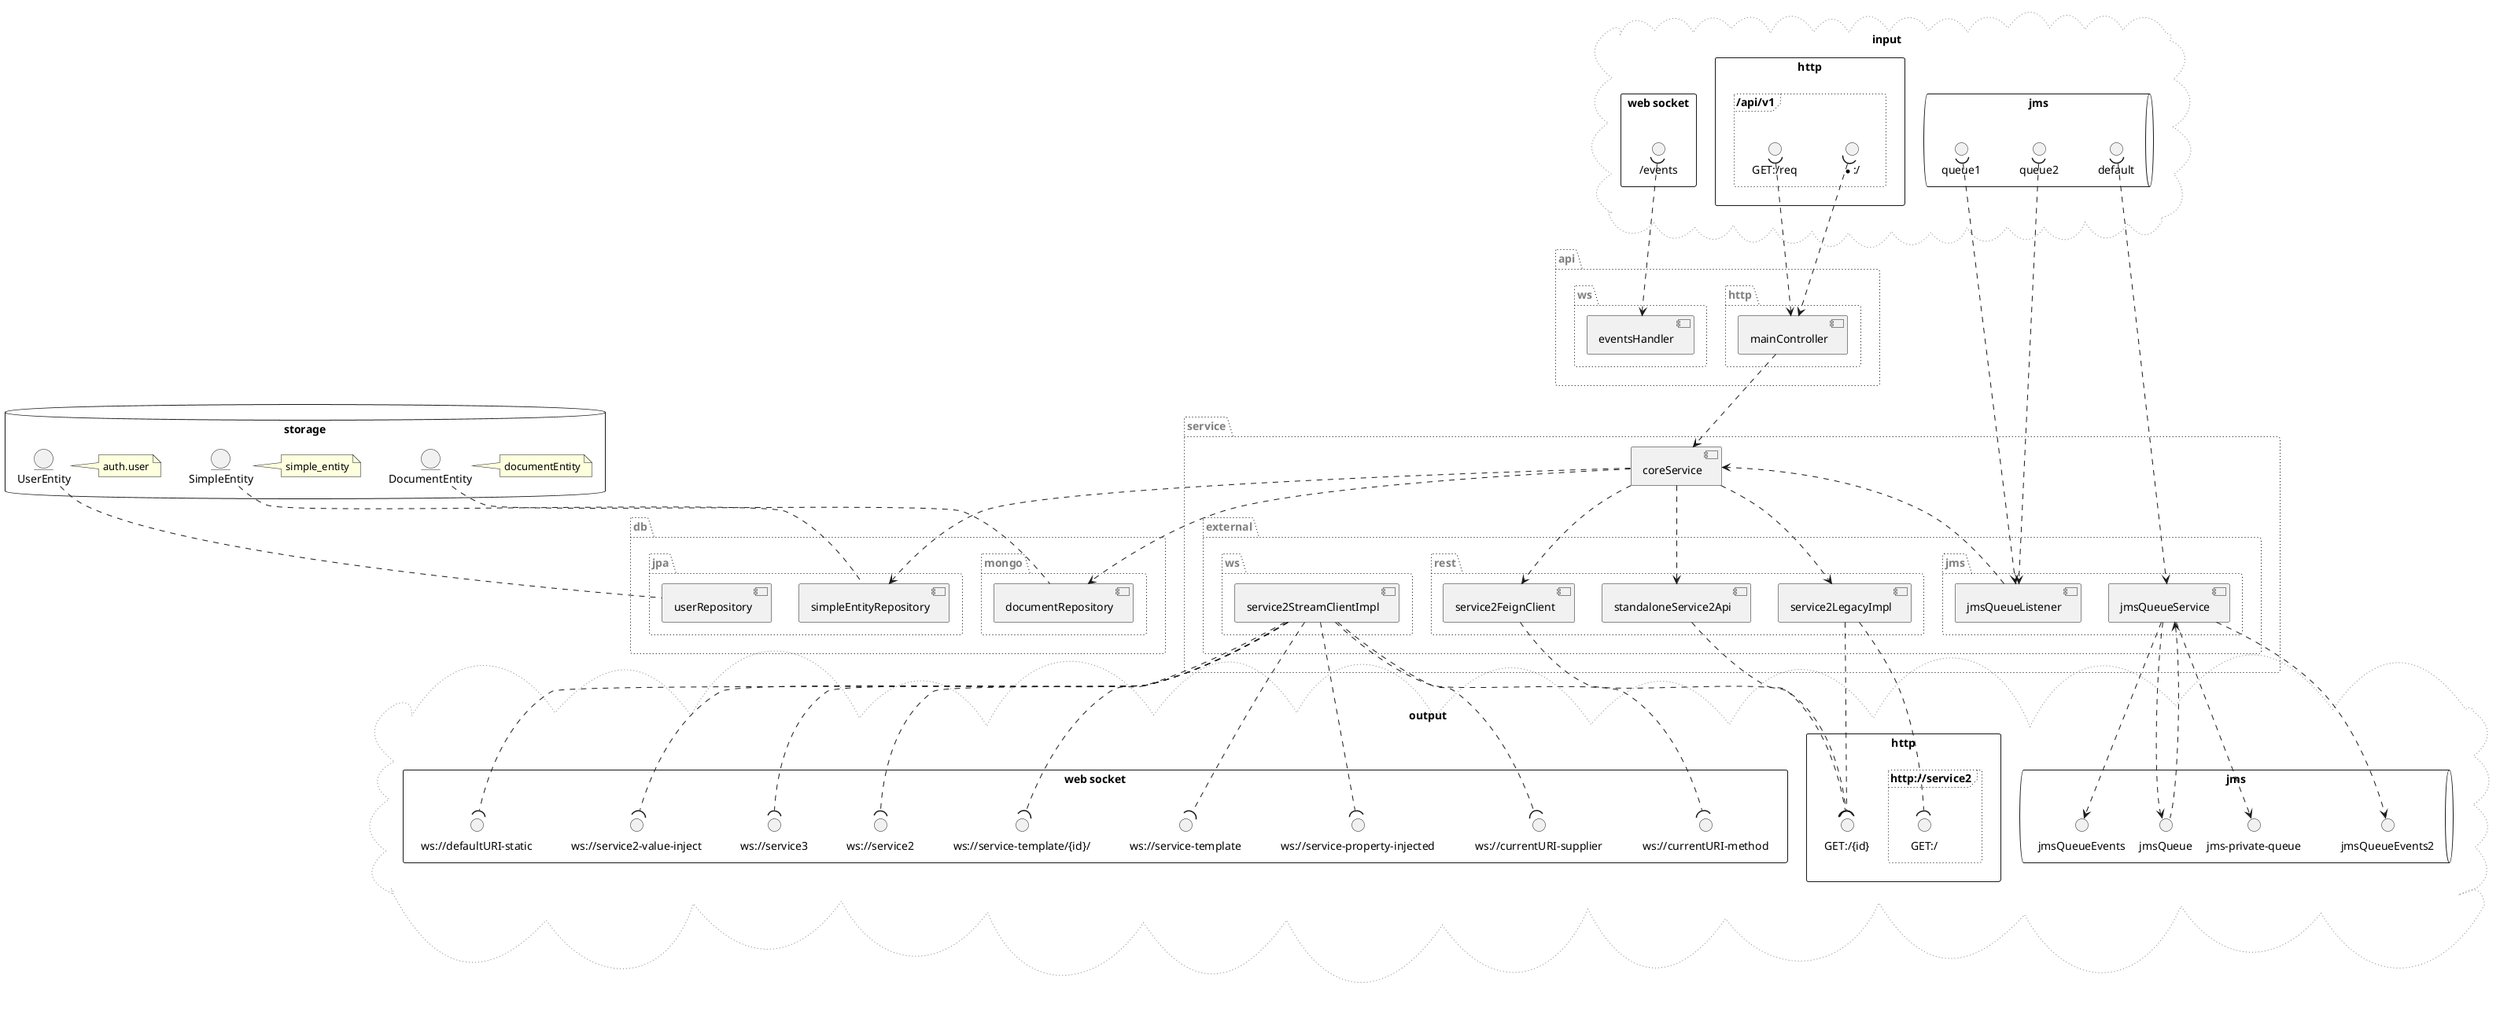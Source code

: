 @startuml
together {
  package "api" as api #line.dotted;text:gray {
    package "http" as api.http #line.dotted;text:gray {
      [mainController] as mainController
    }
    package "ws" as api.ws #line.dotted;text:gray {
      [eventsHandler] as eventsHandler
    }
  }
  package "service" as service #line.dotted;text:gray {
    [coreService] as coreService
    package "external" as service.external #line.dotted;text:gray {
      package "jms" as service.external.jms #line.dotted;text:gray {
        [jmsQueueListener] as jmsQueueListener
        [jmsQueueService] as jmsQueueService
      }
      package "rest" as service.external.rest #line.dotted;text:gray {
        [service2LegacyImpl] as service2LegacyImpl
        [standaloneService2Api] as standaloneService2Api
        [service2FeignClient] as service2FeignClient
      }
      package "ws" as service.external.ws #line.dotted;text:gray {
        [service2StreamClientImpl] as service2StreamClientImpl
      }
    }
  }
  package "db" as db #line.dotted;text:gray {
    package "jpa" as db.jpa #line.dotted;text:gray {
      [simpleEntityRepository] as simpleEntityRepository
      [userRepository] as userRepository
    }
    package "mongo" as db.mongo #line.dotted;text:gray {
      [documentRepository] as documentRepository
    }
  }
}
mainController ..> coreService
coreService ..> service2FeignClient
coreService ..> service2LegacyImpl
coreService ..> standaloneService2Api
coreService ..> simpleEntityRepository
coreService ..> documentRepository
jmsQueueListener ..> coreService
database "storage" as storage {
  entity "SimpleEntity" as undefined.storage.service1.db.jpa.model.SimpleEntity
  note right of undefined.storage.service1.db.jpa.model.SimpleEntity: simple_entity
  undefined.storage.service1.db.jpa.model.SimpleEntity .. simpleEntityRepository
  entity "UserEntity" as undefined.storage.service1.db.jpa.model.UserEntity
  note right of undefined.storage.service1.db.jpa.model.UserEntity: auth.user
  undefined.storage.service1.db.jpa.model.UserEntity .. userRepository
  entity "DocumentEntity" as undefined.storage.service1.db.mongo.model.DocumentEntity
  note right of undefined.storage.service1.db.mongo.model.DocumentEntity: documentEntity
  undefined.storage.service1.db.mongo.model.DocumentEntity .. documentRepository
}
cloud "input" as input #line.dotted;line:gray; {
  rectangle "http" as input.http {
    frame "/api/v1" #line.dotted; {
      interface "*:/" as in.http...
      in.http... )..> mainController
      interface "GET:/req" as in.http.GET..req
      in.http.GET..req )..> mainController
    }
  }
  rectangle "web socket" as input.websocket {
    interface "/events" as in.ws..events
    in.ws..events )..> eventsHandler
  }
  queue "jms" as input.jms {
    interface "queue1" as in.jms.queue1
    in.jms.queue1 )..> jmsQueueListener
    interface "queue2" as in.jms.queue2
    in.jms.queue2 )..> jmsQueueListener
    interface "default" as in.jms.default
    in.jms.default )..> jmsQueueService
  }
}
cloud "output" as output #line.dotted;line:gray; {
  rectangle "http" as output.http {
    interface "GET:/{id}" as out.http.GET..id
    standaloneService2Api ..( out.http.GET..id
    service2FeignClient ..( out.http.GET..id
    frame "http://service2" #line.dotted; {
      interface "GET:/" as out.http.GET..
      service2LegacyImpl ..( out.http.GET..
      service2LegacyImpl ..( out.http.GET..id
    }
  }
  rectangle "web socket" as output.websocket {
    interface "ws://service-template" as out.ws.ws...service.template
    service2StreamClientImpl ..( out.ws.ws...service.template
    interface "ws://service-template/{id}/" as out.ws.ws...service.template.id.
    service2StreamClientImpl ..( out.ws.ws...service.template.id.
    interface "ws://service2" as out.ws.ws...service2
    service2StreamClientImpl ..( out.ws.ws...service2
    interface "ws://service3" as out.ws.ws...service3
    service2StreamClientImpl ..( out.ws.ws...service3
    interface "ws://service2-value-inject" as out.ws.ws...service2.value.inject
    service2StreamClientImpl ..( out.ws.ws...service2.value.inject
    interface "ws://defaultURI-static" as out.ws.ws...defaultURI.static
    service2StreamClientImpl ..( out.ws.ws...defaultURI.static
    interface "ws://currentURI-method" as out.ws.ws...currentURI.method
    service2StreamClientImpl ..( out.ws.ws...currentURI.method
    interface "ws://currentURI-supplier" as out.ws.ws...currentURI.supplier
    service2StreamClientImpl ..( out.ws.ws...currentURI.supplier
    interface "ws://service-property-injected" as out.ws.ws...service.property.injected
    service2StreamClientImpl ..( out.ws.ws...service.property.injected
  }
  queue "jms" as output.jms {
    interface "jmsQueue" as outIn.jms.jmsQueue
    jmsQueueService ..> outIn.jms.jmsQueue
    jmsQueueService <.. outIn.jms.jmsQueue
    interface "jmsQueueEvents" as out.jms.jmsQueueEvents
    jmsQueueService ..> out.jms.jmsQueueEvents
    interface "jmsQueueEvents2" as out.jms.jmsQueueEvents2
    jmsQueueService ..> out.jms.jmsQueueEvents2
    interface "jms-private-queue" as out.jms.jms.private.queue
    jmsQueueService ..> out.jms.jms.private.queue
  }
}
@enduml

